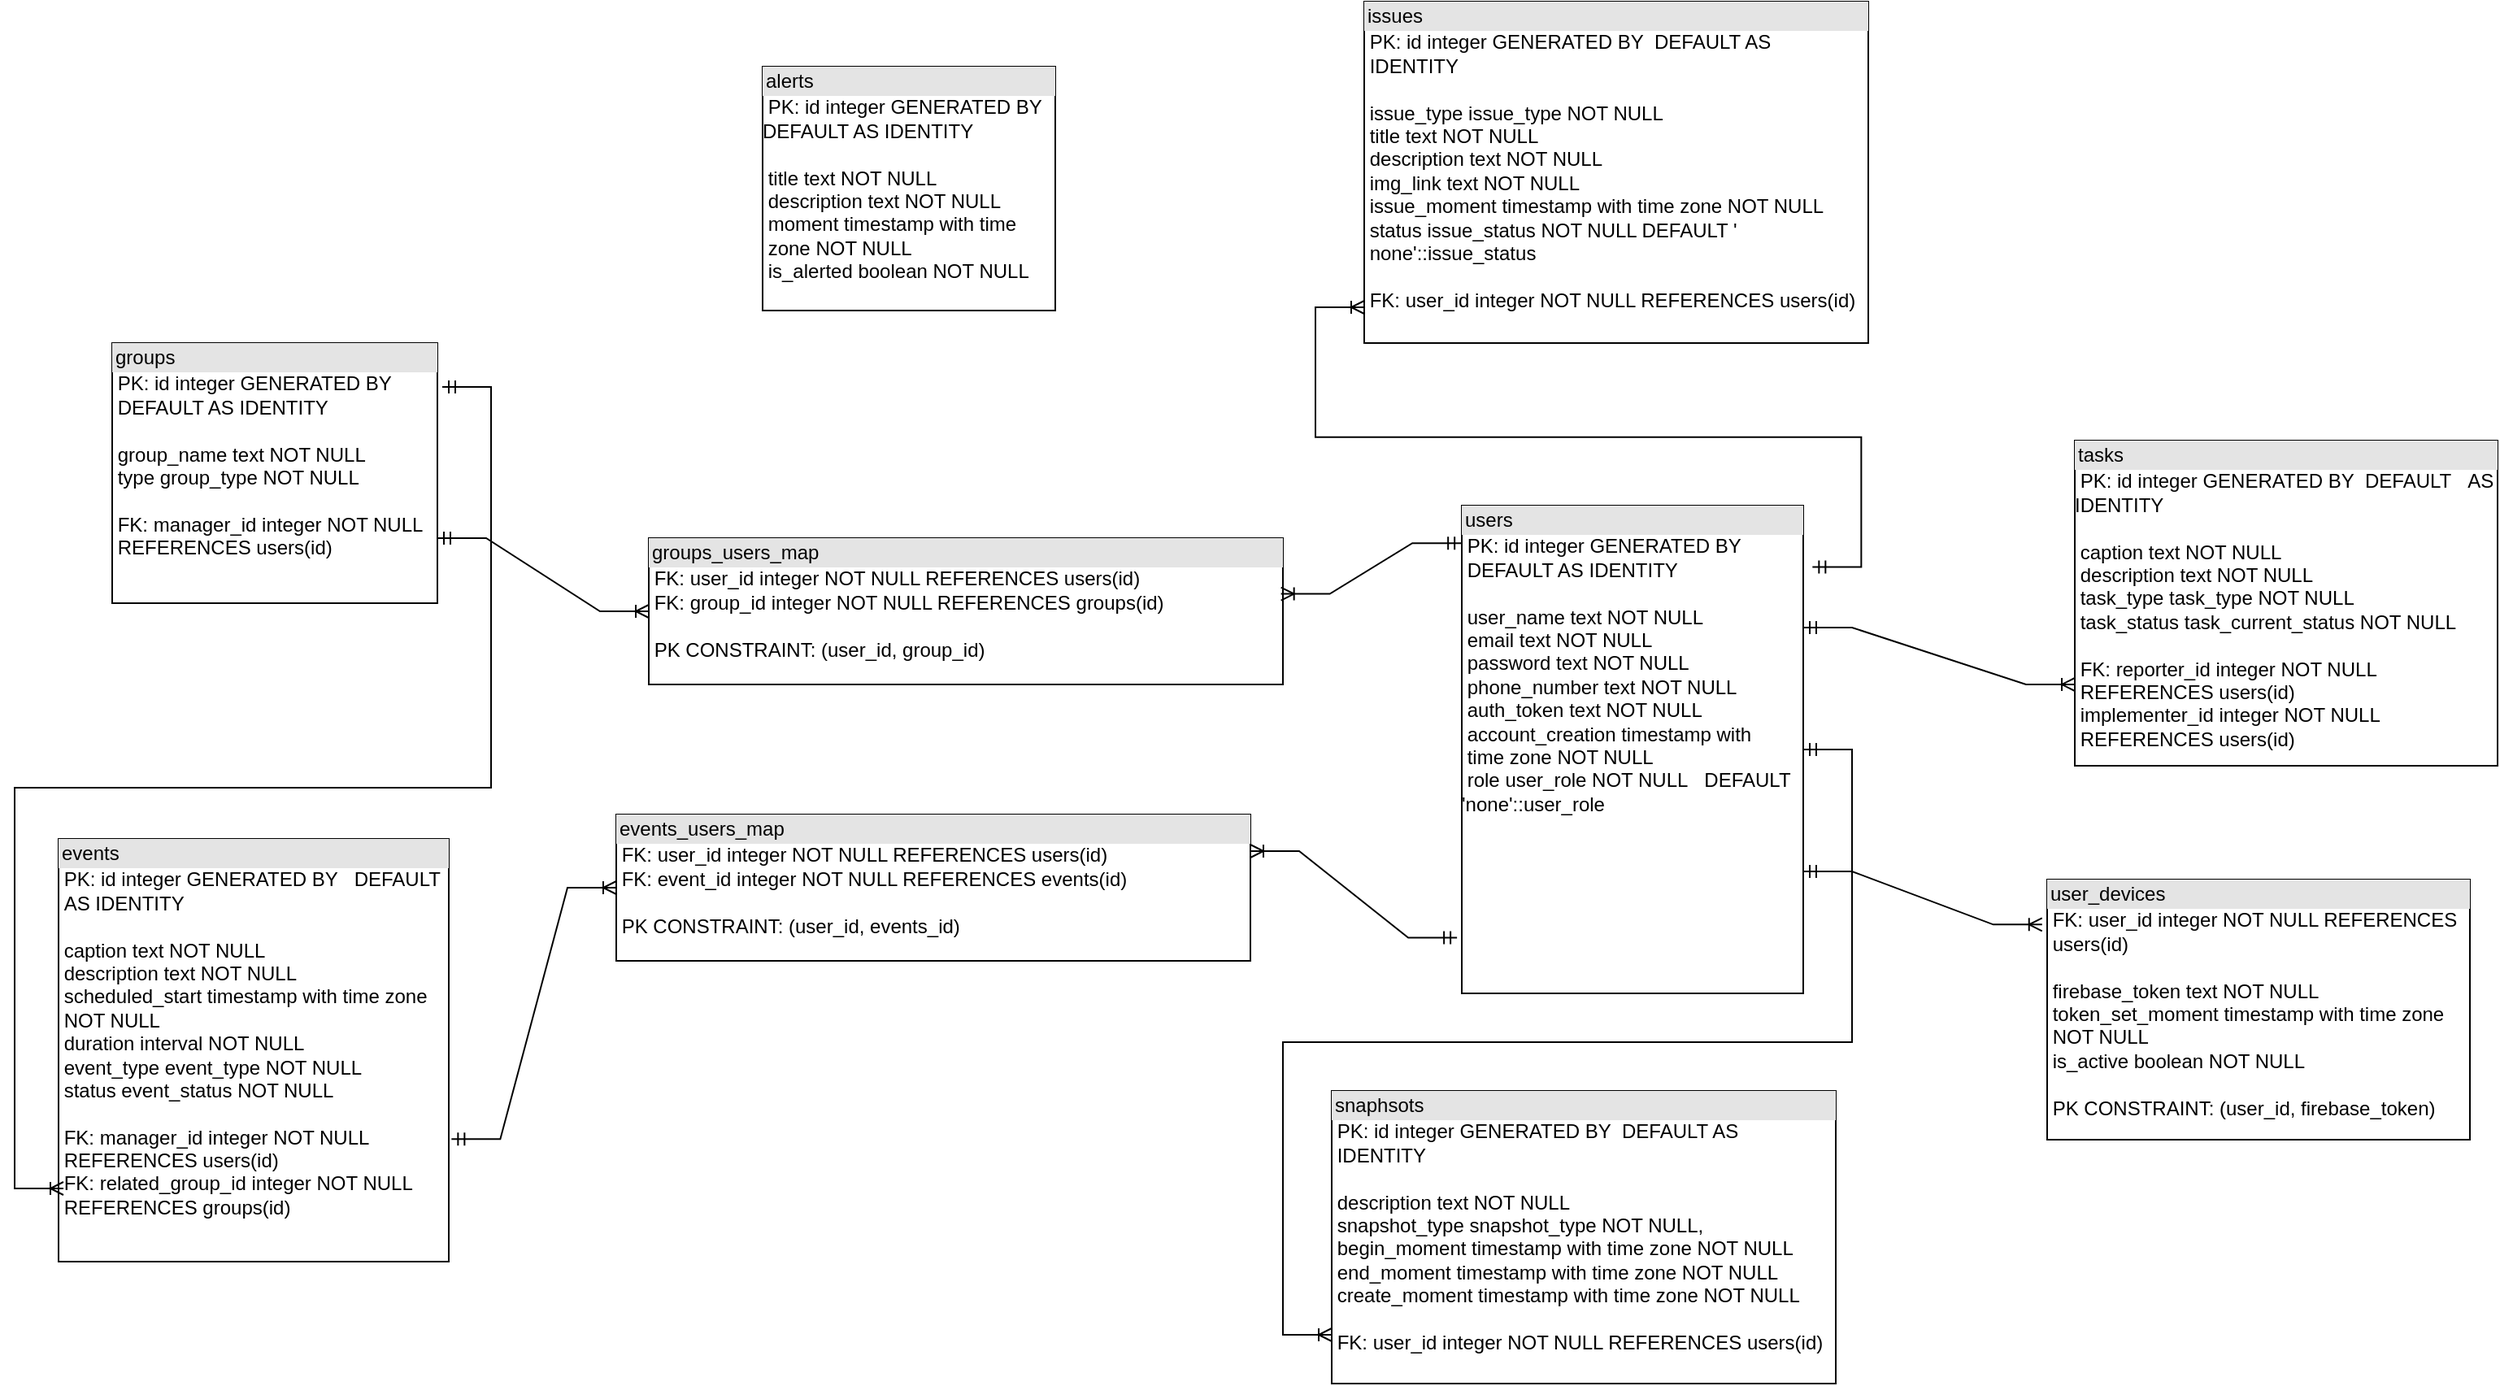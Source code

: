 <mxfile version="24.2.5" type="device">
  <diagram name="Страница — 1" id="rt7DB8msTYeV4MJY3mYx">
    <mxGraphModel dx="2977" dy="2111" grid="1" gridSize="10" guides="1" tooltips="1" connect="1" arrows="1" fold="1" page="1" pageScale="1" pageWidth="827" pageHeight="1169" math="0" shadow="0">
      <root>
        <mxCell id="0" />
        <mxCell id="1" parent="0" />
        <mxCell id="u2ur_asoq7Vs2DZFpSg_-2" value="&lt;div style=&quot;box-sizing:border-box;width:100%;background:#e4e4e4;padding:2px;&quot;&gt;users&lt;/div&gt;&amp;nbsp;PK: id integer GENERATED BY&amp;nbsp; &amp;nbsp;DEFAULT AS IDENTITY&lt;div&gt;&lt;div&gt;&lt;br&gt;&lt;/div&gt;&lt;div&gt;&lt;span style=&quot;background-color: initial;&quot;&gt;&amp;nbsp;&lt;/span&gt;&lt;span style=&quot;background-color: initial;&quot;&gt;user_name text NOT NULL&lt;/span&gt;&lt;/div&gt;&lt;div&gt;&lt;span style=&quot;background-color: initial;&quot;&gt;&amp;nbsp;&lt;/span&gt;&lt;span style=&quot;background-color: initial;&quot;&gt;email text NOT NULL&lt;/span&gt;&lt;span style=&quot;background-color: initial;&quot;&gt;&amp;nbsp;&lt;/span&gt;&lt;/div&gt;&lt;div&gt;&lt;span style=&quot;background-color: initial;&quot;&gt;&amp;nbsp;&lt;/span&gt;&lt;span style=&quot;background-color: initial;&quot;&gt;password text NOT NULL&lt;/span&gt;&lt;/div&gt;&lt;div&gt;&lt;span style=&quot;background-color: initial;&quot;&gt;&amp;nbsp;&lt;/span&gt;&lt;span style=&quot;background-color: initial;&quot;&gt;phone_number text NOT NULL&lt;/span&gt;&lt;/div&gt;&lt;div&gt;&lt;span style=&quot;background-color: initial;&quot;&gt;&amp;nbsp;&lt;/span&gt;&lt;span style=&quot;background-color: initial;&quot;&gt;auth_token text NOT NULL&lt;/span&gt;&lt;/div&gt;&lt;div&gt;&lt;span style=&quot;background-color: initial;&quot;&gt;&amp;nbsp;&lt;/span&gt;&lt;span style=&quot;background-color: initial;&quot;&gt;account_creation timestamp with&amp;nbsp; &amp;nbsp;time zone NOT NULL&lt;/span&gt;&lt;/div&gt;&lt;div&gt;&lt;span style=&quot;background-color: initial;&quot;&gt;&amp;nbsp;&lt;/span&gt;&lt;span style=&quot;background-color: initial;&quot;&gt;role user_role NOT NULL&amp;nbsp; &amp;nbsp;DEFAULT &#39;none&#39;::user_role&lt;/span&gt;&lt;/div&gt;&lt;div&gt;&amp;nbsp;&lt;br&gt;&lt;table style=&quot;width:100%;font-size:1em;&quot; cellpadding=&quot;2&quot; cellspacing=&quot;0&quot;&gt;&lt;tbody&gt;&lt;tr&gt;&lt;td&gt;&lt;/td&gt;&lt;td&gt;&lt;br&gt;&lt;/td&gt;&lt;/tr&gt;&lt;/tbody&gt;&lt;/table&gt;&lt;/div&gt;&lt;/div&gt;" style="verticalAlign=top;align=left;overflow=fill;html=1;whiteSpace=wrap;" vertex="1" parent="1">
          <mxGeometry x="450" y="180" width="210" height="300" as="geometry" />
        </mxCell>
        <mxCell id="u2ur_asoq7Vs2DZFpSg_-3" value="&lt;div style=&quot;box-sizing:border-box;width:100%;background:#e4e4e4;padding:2px;&quot;&gt;alerts&lt;/div&gt;&amp;nbsp;PK: id integer GENERATED BY DEFAULT AS IDENTITY&lt;div&gt;&lt;div&gt;&lt;br&gt;&lt;/div&gt;&lt;div&gt;&lt;span style=&quot;background-color: initial;&quot;&gt;&amp;nbsp;&lt;/span&gt;&lt;span style=&quot;background-color: initial;&quot;&gt;title text NOT NULL&lt;/span&gt;&lt;/div&gt;&lt;div&gt;&lt;span style=&quot;background-color: initial;&quot;&gt;&amp;nbsp;&lt;/span&gt;&lt;span style=&quot;background-color: initial;&quot;&gt;description text NOT NULL&lt;/span&gt;&lt;/div&gt;&lt;div&gt;&lt;span style=&quot;background-color: initial;&quot;&gt;&amp;nbsp;&lt;/span&gt;&lt;span style=&quot;background-color: initial;&quot;&gt;moment timestamp with time&amp;nbsp; &amp;nbsp;zone NOT NULL&lt;/span&gt;&lt;/div&gt;&lt;div&gt;&lt;span style=&quot;background-color: initial;&quot;&gt;&amp;nbsp;&lt;/span&gt;&lt;span style=&quot;background-color: initial;&quot;&gt;is_alerted boolean NOT NULL&lt;/span&gt;&lt;/div&gt;&lt;div&gt;&amp;nbsp;&lt;br&gt;&lt;table style=&quot;width:100%;font-size:1em;&quot; cellpadding=&quot;2&quot; cellspacing=&quot;0&quot;&gt;&lt;tbody&gt;&lt;tr&gt;&lt;td&gt;&lt;/td&gt;&lt;td&gt;&lt;br&gt;&lt;/td&gt;&lt;/tr&gt;&lt;/tbody&gt;&lt;/table&gt;&lt;/div&gt;&lt;/div&gt;" style="verticalAlign=top;align=left;overflow=fill;html=1;whiteSpace=wrap;" vertex="1" parent="1">
          <mxGeometry x="20" y="-90" width="180" height="150" as="geometry" />
        </mxCell>
        <mxCell id="u2ur_asoq7Vs2DZFpSg_-4" value="&lt;div style=&quot;box-sizing:border-box;width:100%;background:#e4e4e4;padding:2px;&quot;&gt;tasks&lt;/div&gt;&amp;nbsp;PK: id integer GENERATED BY&amp;nbsp; DEFAULT&amp;nbsp; &amp;nbsp;AS IDENTITY&lt;div&gt;&lt;div&gt;&lt;br&gt;&lt;/div&gt;&lt;div&gt;&lt;span style=&quot;background-color: initial;&quot;&gt;&amp;nbsp;&lt;/span&gt;&lt;span style=&quot;background-color: initial;&quot;&gt;caption text NOT NULL&lt;/span&gt;&lt;/div&gt;&lt;div&gt;&lt;span style=&quot;background-color: initial;&quot;&gt;&amp;nbsp;&lt;/span&gt;&lt;span style=&quot;background-color: initial;&quot;&gt;description text NOT NULL&lt;/span&gt;&lt;/div&gt;&lt;div&gt;&lt;span style=&quot;background-color: initial;&quot;&gt;&amp;nbsp;&lt;/span&gt;&lt;span style=&quot;background-color: initial;&quot;&gt;task_type task_type NOT NULL&lt;/span&gt;&lt;/div&gt;&lt;div&gt;&lt;span style=&quot;background-color: initial;&quot;&gt;&amp;nbsp;&lt;/span&gt;&lt;span style=&quot;background-color: initial;&quot;&gt;task_status task_current_status NOT NULL&lt;/span&gt;&lt;/div&gt;&lt;div&gt;&lt;span style=&quot;background-color: initial;&quot;&gt;&lt;br&gt;&lt;/span&gt;&lt;/div&gt;&lt;div&gt;&lt;span style=&quot;background-color: initial;&quot;&gt;&amp;nbsp;FK:&amp;nbsp;&lt;/span&gt;&lt;span style=&quot;background-color: initial;&quot;&gt;reporter_id integer NOT NULL&amp;nbsp; &amp;nbsp;REFERENCES users(id)&lt;/span&gt;&lt;/div&gt;&lt;div&gt;&lt;span style=&quot;background-color: initial;&quot;&gt;&amp;nbsp;&lt;/span&gt;&lt;span style=&quot;background-color: initial;&quot;&gt;implementer_id integer NOT NULL&amp;nbsp; &amp;nbsp;REFERENCES users(id)&lt;/span&gt;&lt;/div&gt;&lt;div&gt;&amp;nbsp;&lt;br&gt;&lt;table style=&quot;width:100%;font-size:1em;&quot; cellpadding=&quot;2&quot; cellspacing=&quot;0&quot;&gt;&lt;tbody&gt;&lt;tr&gt;&lt;td&gt;&lt;/td&gt;&lt;td&gt;&lt;br&gt;&lt;/td&gt;&lt;/tr&gt;&lt;/tbody&gt;&lt;/table&gt;&lt;/div&gt;&lt;/div&gt;" style="verticalAlign=top;align=left;overflow=fill;html=1;whiteSpace=wrap;" vertex="1" parent="1">
          <mxGeometry x="827" y="140" width="260" height="200" as="geometry" />
        </mxCell>
        <mxCell id="u2ur_asoq7Vs2DZFpSg_-5" value="&lt;div style=&quot;box-sizing:border-box;width:100%;background:#e4e4e4;padding:2px;&quot;&gt;groups&lt;/div&gt;&amp;nbsp;PK: id integer GENERATED BY&amp;nbsp; &amp;nbsp;DEFAULT AS IDENTITY&lt;div&gt;&lt;div&gt;&lt;br&gt;&lt;/div&gt;&lt;div&gt;&lt;span style=&quot;background-color: initial;&quot;&gt;&amp;nbsp;&lt;/span&gt;&lt;span style=&quot;background-color: initial;&quot;&gt;group_name text NOT NULL&lt;/span&gt;&lt;/div&gt;&lt;div&gt;&lt;span style=&quot;background-color: initial;&quot;&gt;&amp;nbsp;&lt;/span&gt;&lt;span style=&quot;background-color: initial;&quot;&gt;type group_type NOT NULL&lt;/span&gt;&lt;/div&gt;&lt;div&gt;&lt;span style=&quot;background-color: initial;&quot;&gt;&amp;nbsp;&lt;/span&gt;&lt;/div&gt;&lt;div&gt;&amp;nbsp;FK: manager_id integer NOT NULL&amp;nbsp; &amp;nbsp;REFERENCES users(id)&lt;/div&gt;&lt;div&gt;&amp;nbsp;&lt;br&gt;&lt;table style=&quot;width:100%;font-size:1em;&quot; cellpadding=&quot;2&quot; cellspacing=&quot;0&quot;&gt;&lt;tbody&gt;&lt;tr&gt;&lt;td&gt;&lt;/td&gt;&lt;td&gt;&lt;br&gt;&lt;/td&gt;&lt;/tr&gt;&lt;/tbody&gt;&lt;/table&gt;&lt;/div&gt;&lt;/div&gt;" style="verticalAlign=top;align=left;overflow=fill;html=1;whiteSpace=wrap;" vertex="1" parent="1">
          <mxGeometry x="-380" y="80" width="200" height="160" as="geometry" />
        </mxCell>
        <mxCell id="u2ur_asoq7Vs2DZFpSg_-6" value="&lt;div style=&quot;box-sizing:border-box;width:100%;background:#e4e4e4;padding:2px;&quot;&gt;events&lt;/div&gt;&amp;nbsp;PK: id integer GENERATED BY&amp;nbsp; &amp;nbsp;DEFAULT&amp;nbsp; &amp;nbsp;AS IDENTITY&lt;div&gt;&lt;div&gt;&lt;br&gt;&lt;/div&gt;&lt;div&gt;&amp;nbsp;caption text NOT NULL&lt;/div&gt;&lt;div&gt;&amp;nbsp;description text NOT NULL&lt;/div&gt;&lt;div&gt;&amp;nbsp;scheduled_start timestamp with time zone&amp;nbsp; &amp;nbsp;NOT NULL&lt;/div&gt;&lt;div&gt;&amp;nbsp;duration interval NOT NULL&lt;/div&gt;&lt;div&gt;&amp;nbsp;event_type event_type NOT NULL&lt;/div&gt;&lt;div&gt;&amp;nbsp;status event_status NOT NULL&lt;/div&gt;&lt;div&gt;&amp;nbsp;&lt;/div&gt;&lt;div&gt;&amp;nbsp;FK: manager_id integer NOT NULL&amp;nbsp; &amp;nbsp;REFERENCES users(id)&lt;/div&gt;&lt;div&gt;&amp;nbsp;FK:&amp;nbsp;related_group_id integer NOT NULL&amp;nbsp; &amp;nbsp;REFERENCES groups(id)&lt;/div&gt;&lt;div&gt;&amp;nbsp;&lt;br&gt;&lt;table style=&quot;width:100%;font-size:1em;&quot; cellpadding=&quot;2&quot; cellspacing=&quot;0&quot;&gt;&lt;tbody&gt;&lt;tr&gt;&lt;td&gt;&lt;/td&gt;&lt;td&gt;&lt;br&gt;&lt;/td&gt;&lt;/tr&gt;&lt;/tbody&gt;&lt;/table&gt;&lt;/div&gt;&lt;/div&gt;" style="verticalAlign=top;align=left;overflow=fill;html=1;whiteSpace=wrap;" vertex="1" parent="1">
          <mxGeometry x="-413" y="385" width="240" height="260" as="geometry" />
        </mxCell>
        <mxCell id="u2ur_asoq7Vs2DZFpSg_-7" value="&lt;div style=&quot;box-sizing:border-box;width:100%;background:#e4e4e4;padding:2px;&quot;&gt;groups_users_map&lt;/div&gt;&amp;nbsp;FK:&amp;nbsp;user_id integer NOT NULL REFERENCES users(id)&lt;div&gt;&amp;nbsp;FK: group_id integer NOT NULL REFERENCES groups(id)&lt;/div&gt;&lt;div&gt;&lt;br&gt;&lt;/div&gt;&lt;div&gt;&amp;nbsp;PK CONSTRAINT: (user_id, group_id)&lt;/div&gt;&lt;div&gt;&lt;br&gt;&lt;/div&gt;&lt;div&gt;&lt;br&gt;&lt;/div&gt;&lt;div&gt;&lt;br&gt;&lt;div&gt;&lt;div&gt;&amp;nbsp;&lt;br&gt;&lt;table style=&quot;width:100%;font-size:1em;&quot; cellpadding=&quot;2&quot; cellspacing=&quot;0&quot;&gt;&lt;tbody&gt;&lt;tr&gt;&lt;td&gt;&lt;/td&gt;&lt;td&gt;&lt;br&gt;&lt;/td&gt;&lt;/tr&gt;&lt;/tbody&gt;&lt;/table&gt;&lt;/div&gt;&lt;/div&gt;&lt;/div&gt;" style="verticalAlign=top;align=left;overflow=fill;html=1;whiteSpace=wrap;" vertex="1" parent="1">
          <mxGeometry x="-50" y="200" width="390" height="90" as="geometry" />
        </mxCell>
        <mxCell id="u2ur_asoq7Vs2DZFpSg_-8" value="&lt;div style=&quot;box-sizing:border-box;width:100%;background:#e4e4e4;padding:2px;&quot;&gt;events_users_map&lt;/div&gt;&amp;nbsp;FK:&amp;nbsp;user_id integer NOT NULL REFERENCES users(id)&lt;div&gt;&amp;nbsp;FK: event_id integer NOT NULL REFERENCES events(id)&lt;/div&gt;&lt;div&gt;&lt;br&gt;&lt;/div&gt;&lt;div&gt;&amp;nbsp;PK CONSTRAINT: (user_id, events_id)&lt;/div&gt;&lt;div&gt;&lt;br&gt;&lt;/div&gt;&lt;div&gt;&lt;br&gt;&lt;/div&gt;&lt;div&gt;&lt;br&gt;&lt;div&gt;&lt;div&gt;&amp;nbsp;&lt;br&gt;&lt;table style=&quot;width:100%;font-size:1em;&quot; cellpadding=&quot;2&quot; cellspacing=&quot;0&quot;&gt;&lt;tbody&gt;&lt;tr&gt;&lt;td&gt;&lt;/td&gt;&lt;td&gt;&lt;br&gt;&lt;/td&gt;&lt;/tr&gt;&lt;/tbody&gt;&lt;/table&gt;&lt;/div&gt;&lt;/div&gt;&lt;/div&gt;" style="verticalAlign=top;align=left;overflow=fill;html=1;whiteSpace=wrap;" vertex="1" parent="1">
          <mxGeometry x="-70" y="370" width="390" height="90" as="geometry" />
        </mxCell>
        <mxCell id="u2ur_asoq7Vs2DZFpSg_-9" value="&lt;div style=&quot;box-sizing:border-box;width:100%;background:#e4e4e4;padding:2px;&quot;&gt;user_devices&lt;/div&gt;&amp;nbsp;FK: user_id integer NOT NULL REFERENCES&amp;nbsp; &amp;nbsp;users(id)&lt;div&gt;&lt;br&gt;&lt;/div&gt;&lt;div&gt;&amp;nbsp;firebase_token text NOT NULL&lt;/div&gt;&lt;div&gt;&amp;nbsp;token_set_moment timestamp with time zone&amp;nbsp; &amp;nbsp;NOT NULL&lt;/div&gt;&lt;div&gt;&amp;nbsp;is_active boolean NOT NULL&lt;/div&gt;&lt;div&gt;&lt;br&gt;&lt;/div&gt;&lt;div&gt;&amp;nbsp;PK CONSTRAINT: (user_id, firebase_token)&lt;br&gt;&lt;div&gt;&lt;div&gt;&amp;nbsp;&lt;br&gt;&lt;table style=&quot;width:100%;font-size:1em;&quot; cellpadding=&quot;2&quot; cellspacing=&quot;0&quot;&gt;&lt;tbody&gt;&lt;tr&gt;&lt;td&gt;&lt;/td&gt;&lt;td&gt;&lt;br&gt;&lt;/td&gt;&lt;/tr&gt;&lt;/tbody&gt;&lt;/table&gt;&lt;/div&gt;&lt;/div&gt;&lt;/div&gt;" style="verticalAlign=top;align=left;overflow=fill;html=1;whiteSpace=wrap;" vertex="1" parent="1">
          <mxGeometry x="810" y="410" width="260" height="160" as="geometry" />
        </mxCell>
        <mxCell id="u2ur_asoq7Vs2DZFpSg_-10" value="&lt;div style=&quot;box-sizing:border-box;width:100%;background:#e4e4e4;padding:2px;&quot;&gt;issues&lt;/div&gt;&amp;nbsp;PK: id integer GENERATED BY&amp;nbsp; DEFAULT AS&amp;nbsp; &amp;nbsp;IDENTITY&lt;div&gt;&lt;div&gt;&lt;br&gt;&lt;/div&gt;&lt;div&gt;&lt;span style=&quot;background-color: initial;&quot;&gt;&amp;nbsp;&lt;/span&gt;&lt;span style=&quot;background-color: initial;&quot;&gt;issue_type issue_type NOT NULL&lt;/span&gt;&lt;/div&gt;&lt;div&gt;&lt;span style=&quot;background-color: initial;&quot;&gt;&amp;nbsp;&lt;/span&gt;&lt;span style=&quot;background-color: initial;&quot;&gt;title text NOT NULL&lt;/span&gt;&lt;/div&gt;&lt;div&gt;&lt;span style=&quot;background-color: initial;&quot;&gt;&amp;nbsp;&lt;/span&gt;&lt;span style=&quot;background-color: initial;&quot;&gt;description text NOT NULL&lt;/span&gt;&lt;/div&gt;&lt;div&gt;&lt;span style=&quot;background-color: initial;&quot;&gt;&amp;nbsp;&lt;/span&gt;&lt;span style=&quot;background-color: initial;&quot;&gt;img_link text NOT NULL&lt;/span&gt;&lt;/div&gt;&lt;div&gt;&lt;span style=&quot;background-color: initial;&quot;&gt;&amp;nbsp;&lt;/span&gt;&lt;span style=&quot;background-color: initial;&quot;&gt;issue_moment timestamp with time zone NOT NULL&lt;/span&gt;&lt;/div&gt;&lt;div&gt;&lt;span style=&quot;background-color: initial;&quot;&gt;&amp;nbsp;&lt;/span&gt;&lt;span style=&quot;background-color: initial;&quot;&gt;status issue_status NOT NULL DEFAULT &#39;&amp;nbsp; &amp;nbsp;none&#39;::issue_status&lt;/span&gt;&lt;/div&gt;&lt;div&gt;&lt;span style=&quot;background-color: initial;&quot;&gt;&lt;br&gt;&lt;/span&gt;&lt;/div&gt;&lt;div&gt;&amp;nbsp;&lt;span style=&quot;background-color: initial;&quot;&gt;FK: user&lt;/span&gt;&lt;span style=&quot;background-color: initial;&quot;&gt;_id integer NOT NULL REFERENCES users(id)&lt;/span&gt;&lt;/div&gt;&lt;div&gt;&amp;nbsp;&lt;br&gt;&lt;table style=&quot;width:100%;font-size:1em;&quot; cellpadding=&quot;2&quot; cellspacing=&quot;0&quot;&gt;&lt;tbody&gt;&lt;tr&gt;&lt;td&gt;&lt;/td&gt;&lt;td&gt;&lt;br&gt;&lt;/td&gt;&lt;/tr&gt;&lt;/tbody&gt;&lt;/table&gt;&lt;/div&gt;&lt;/div&gt;" style="verticalAlign=top;align=left;overflow=fill;html=1;whiteSpace=wrap;" vertex="1" parent="1">
          <mxGeometry x="390" y="-130" width="310" height="210" as="geometry" />
        </mxCell>
        <mxCell id="u2ur_asoq7Vs2DZFpSg_-11" value="&lt;div style=&quot;box-sizing:border-box;width:100%;background:#e4e4e4;padding:2px;&quot;&gt;snaphsots&lt;/div&gt;&amp;nbsp;PK: id integer GENERATED BY&amp;nbsp; DEFAULT AS&amp;nbsp; &amp;nbsp;IDENTITY&lt;div&gt;&lt;div&gt;&lt;br&gt;&lt;/div&gt;&lt;div&gt;&lt;span style=&quot;background-color: initial;&quot;&gt;&amp;nbsp;&lt;/span&gt;&lt;span style=&quot;background-color: initial;&quot;&gt;description text NOT NULL&lt;/span&gt;&lt;/div&gt;&lt;div&gt;&lt;span style=&quot;background-color: initial;&quot;&gt;&amp;nbsp;&lt;/span&gt;&lt;span style=&quot;background-color: initial;&quot;&gt;snapshot_type snapshot_type NOT NULL,&lt;/span&gt;&lt;/div&gt;&lt;div&gt;&lt;span style=&quot;background-color: initial;&quot;&gt;&amp;nbsp;&lt;/span&gt;&lt;span style=&quot;background-color: initial;&quot;&gt;begin_moment timestamp with time zone NOT NULL&lt;/span&gt;&lt;/div&gt;&lt;div&gt;&lt;span style=&quot;background-color: initial;&quot;&gt;&amp;nbsp;&lt;/span&gt;&lt;span style=&quot;background-color: initial;&quot;&gt;end_moment timestamp with time zone NOT NULL&lt;/span&gt;&lt;/div&gt;&lt;div&gt;&lt;span style=&quot;background-color: initial;&quot;&gt;&amp;nbsp;&lt;/span&gt;&lt;span style=&quot;background-color: initial;&quot;&gt;create_moment timestamp with time zone NOT NULL&lt;/span&gt;&lt;/div&gt;&lt;div&gt;&lt;span style=&quot;background-color: initial;&quot;&gt;&lt;br&gt;&lt;/span&gt;&lt;/div&gt;&lt;div&gt;&amp;nbsp;&lt;span style=&quot;background-color: initial;&quot;&gt;FK: user&lt;/span&gt;&lt;span style=&quot;background-color: initial;&quot;&gt;_id integer NOT NULL REFERENCES users(id)&lt;/span&gt;&lt;/div&gt;&lt;div&gt;&amp;nbsp;&lt;br&gt;&lt;table style=&quot;width:100%;font-size:1em;&quot; cellpadding=&quot;2&quot; cellspacing=&quot;0&quot;&gt;&lt;tbody&gt;&lt;tr&gt;&lt;td&gt;&lt;/td&gt;&lt;td&gt;&lt;br&gt;&lt;/td&gt;&lt;/tr&gt;&lt;/tbody&gt;&lt;/table&gt;&lt;/div&gt;&lt;/div&gt;" style="verticalAlign=top;align=left;overflow=fill;html=1;whiteSpace=wrap;" vertex="1" parent="1">
          <mxGeometry x="370" y="540" width="310" height="180" as="geometry" />
        </mxCell>
        <mxCell id="u2ur_asoq7Vs2DZFpSg_-13" value="" style="edgeStyle=entityRelationEdgeStyle;fontSize=12;html=1;endArrow=ERoneToMany;startArrow=ERmandOne;rounded=0;exitX=-0.002;exitY=0.077;exitDx=0;exitDy=0;entryX=0.997;entryY=0.381;entryDx=0;entryDy=0;exitPerimeter=0;entryPerimeter=0;" edge="1" parent="1" source="u2ur_asoq7Vs2DZFpSg_-2" target="u2ur_asoq7Vs2DZFpSg_-7">
          <mxGeometry width="100" height="100" relative="1" as="geometry">
            <mxPoint x="520" y="400" as="sourcePoint" />
            <mxPoint x="620" y="300" as="targetPoint" />
          </mxGeometry>
        </mxCell>
        <mxCell id="u2ur_asoq7Vs2DZFpSg_-14" value="" style="edgeStyle=entityRelationEdgeStyle;fontSize=12;html=1;endArrow=ERoneToMany;startArrow=ERmandOne;rounded=0;exitX=-0.014;exitY=0.886;exitDx=0;exitDy=0;entryX=1;entryY=0.25;entryDx=0;entryDy=0;exitPerimeter=0;" edge="1" parent="1" source="u2ur_asoq7Vs2DZFpSg_-2" target="u2ur_asoq7Vs2DZFpSg_-8">
          <mxGeometry width="100" height="100" relative="1" as="geometry">
            <mxPoint x="460" y="265" as="sourcePoint" />
            <mxPoint x="350" y="225" as="targetPoint" />
          </mxGeometry>
        </mxCell>
        <mxCell id="u2ur_asoq7Vs2DZFpSg_-15" value="" style="edgeStyle=entityRelationEdgeStyle;fontSize=12;html=1;endArrow=ERoneToMany;startArrow=ERmandOne;rounded=0;exitX=1;exitY=0.75;exitDx=0;exitDy=0;entryX=0;entryY=0.5;entryDx=0;entryDy=0;" edge="1" parent="1" source="u2ur_asoq7Vs2DZFpSg_-5" target="u2ur_asoq7Vs2DZFpSg_-7">
          <mxGeometry width="100" height="100" relative="1" as="geometry">
            <mxPoint x="520" y="400" as="sourcePoint" />
            <mxPoint x="620" y="300" as="targetPoint" />
          </mxGeometry>
        </mxCell>
        <mxCell id="u2ur_asoq7Vs2DZFpSg_-16" value="" style="edgeStyle=entityRelationEdgeStyle;fontSize=12;html=1;endArrow=ERoneToMany;startArrow=ERmandOne;rounded=0;exitX=1.007;exitY=0.71;exitDx=0;exitDy=0;exitPerimeter=0;" edge="1" parent="1" source="u2ur_asoq7Vs2DZFpSg_-6" target="u2ur_asoq7Vs2DZFpSg_-8">
          <mxGeometry width="100" height="100" relative="1" as="geometry">
            <mxPoint x="520" y="400" as="sourcePoint" />
            <mxPoint x="620" y="300" as="targetPoint" />
          </mxGeometry>
        </mxCell>
        <mxCell id="u2ur_asoq7Vs2DZFpSg_-19" value="" style="edgeStyle=entityRelationEdgeStyle;fontSize=12;html=1;endArrow=ERoneToMany;startArrow=ERmandOne;rounded=0;exitX=1;exitY=0.75;exitDx=0;exitDy=0;entryX=-0.012;entryY=0.173;entryDx=0;entryDy=0;entryPerimeter=0;" edge="1" parent="1" source="u2ur_asoq7Vs2DZFpSg_-2" target="u2ur_asoq7Vs2DZFpSg_-9">
          <mxGeometry width="100" height="100" relative="1" as="geometry">
            <mxPoint x="520" y="400" as="sourcePoint" />
            <mxPoint x="620" y="300" as="targetPoint" />
          </mxGeometry>
        </mxCell>
        <mxCell id="u2ur_asoq7Vs2DZFpSg_-22" value="" style="edgeStyle=entityRelationEdgeStyle;fontSize=12;html=1;endArrow=ERoneToMany;startArrow=ERmandOne;rounded=0;exitX=1;exitY=0.5;exitDx=0;exitDy=0;" edge="1" parent="1" source="u2ur_asoq7Vs2DZFpSg_-2">
          <mxGeometry width="100" height="100" relative="1" as="geometry">
            <mxPoint x="520" y="400" as="sourcePoint" />
            <mxPoint x="370" y="690" as="targetPoint" />
            <Array as="points">
              <mxPoint x="360" y="700" />
            </Array>
          </mxGeometry>
        </mxCell>
        <mxCell id="u2ur_asoq7Vs2DZFpSg_-23" value="" style="edgeStyle=entityRelationEdgeStyle;fontSize=12;html=1;endArrow=ERoneToMany;startArrow=ERmandOne;rounded=0;exitX=1.015;exitY=0.169;exitDx=0;exitDy=0;exitPerimeter=0;" edge="1" parent="1" source="u2ur_asoq7Vs2DZFpSg_-5">
          <mxGeometry width="100" height="100" relative="1" as="geometry">
            <mxPoint x="-470" y="170" as="sourcePoint" />
            <mxPoint x="-410" y="600" as="targetPoint" />
          </mxGeometry>
        </mxCell>
        <mxCell id="u2ur_asoq7Vs2DZFpSg_-24" value="" style="edgeStyle=entityRelationEdgeStyle;fontSize=12;html=1;endArrow=ERoneToMany;startArrow=ERmandOne;rounded=0;exitX=1.027;exitY=0.126;exitDx=0;exitDy=0;exitPerimeter=0;" edge="1" parent="1" source="u2ur_asoq7Vs2DZFpSg_-2">
          <mxGeometry width="100" height="100" relative="1" as="geometry">
            <mxPoint x="520" y="400" as="sourcePoint" />
            <mxPoint x="390" y="58" as="targetPoint" />
          </mxGeometry>
        </mxCell>
        <mxCell id="u2ur_asoq7Vs2DZFpSg_-25" value="" style="edgeStyle=entityRelationEdgeStyle;fontSize=12;html=1;endArrow=ERoneToMany;startArrow=ERmandOne;rounded=0;entryX=0;entryY=0.75;entryDx=0;entryDy=0;exitX=1;exitY=0.25;exitDx=0;exitDy=0;" edge="1" parent="1" source="u2ur_asoq7Vs2DZFpSg_-2" target="u2ur_asoq7Vs2DZFpSg_-4">
          <mxGeometry width="100" height="100" relative="1" as="geometry">
            <mxPoint x="520" y="400" as="sourcePoint" />
            <mxPoint x="620" y="300" as="targetPoint" />
          </mxGeometry>
        </mxCell>
      </root>
    </mxGraphModel>
  </diagram>
</mxfile>
